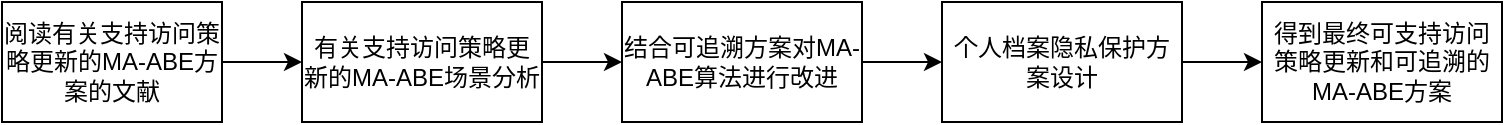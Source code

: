 <mxfile version="21.1.5" type="github">
  <diagram name="第 1 页" id="yEmyDrirjGPnJzBnCa3G">
    <mxGraphModel dx="1050" dy="485" grid="1" gridSize="10" guides="1" tooltips="1" connect="1" arrows="1" fold="1" page="1" pageScale="1" pageWidth="413" pageHeight="291" math="0" shadow="0">
      <root>
        <mxCell id="0" />
        <mxCell id="1" parent="0" />
        <mxCell id="_eXdS_FXE4OZuwJNZrEz-3" value="" style="edgeStyle=orthogonalEdgeStyle;rounded=0;orthogonalLoop=1;jettySize=auto;html=1;" parent="1" source="_eXdS_FXE4OZuwJNZrEz-1" target="_eXdS_FXE4OZuwJNZrEz-2" edge="1">
          <mxGeometry relative="1" as="geometry" />
        </mxCell>
        <mxCell id="_eXdS_FXE4OZuwJNZrEz-1" value="阅读有关支持访问策略更新的MA-ABE方案的文献" style="rounded=0;whiteSpace=wrap;html=1;" parent="1" vertex="1">
          <mxGeometry x="40" y="100" width="110" height="60" as="geometry" />
        </mxCell>
        <mxCell id="RYf09HJWVMhuBbowke3h-2" value="" style="edgeStyle=orthogonalEdgeStyle;rounded=0;orthogonalLoop=1;jettySize=auto;html=1;" edge="1" parent="1" source="_eXdS_FXE4OZuwJNZrEz-2" target="RYf09HJWVMhuBbowke3h-1">
          <mxGeometry relative="1" as="geometry" />
        </mxCell>
        <mxCell id="_eXdS_FXE4OZuwJNZrEz-2" value="有关支持访问策略更新的MA-ABE场景分析" style="whiteSpace=wrap;html=1;rounded=0;" parent="1" vertex="1">
          <mxGeometry x="190" y="100" width="120" height="60" as="geometry" />
        </mxCell>
        <mxCell id="RYf09HJWVMhuBbowke3h-4" value="" style="edgeStyle=orthogonalEdgeStyle;rounded=0;orthogonalLoop=1;jettySize=auto;html=1;" edge="1" parent="1" source="RYf09HJWVMhuBbowke3h-1" target="RYf09HJWVMhuBbowke3h-3">
          <mxGeometry relative="1" as="geometry" />
        </mxCell>
        <mxCell id="RYf09HJWVMhuBbowke3h-1" value="结合可追溯方案对MA-ABE算法进行改进" style="whiteSpace=wrap;html=1;rounded=0;" vertex="1" parent="1">
          <mxGeometry x="350" y="100" width="120" height="60" as="geometry" />
        </mxCell>
        <mxCell id="RYf09HJWVMhuBbowke3h-6" value="" style="edgeStyle=orthogonalEdgeStyle;rounded=0;orthogonalLoop=1;jettySize=auto;html=1;" edge="1" parent="1" source="RYf09HJWVMhuBbowke3h-3" target="RYf09HJWVMhuBbowke3h-5">
          <mxGeometry relative="1" as="geometry" />
        </mxCell>
        <mxCell id="RYf09HJWVMhuBbowke3h-3" value="个人档案隐私保护方案设计" style="whiteSpace=wrap;html=1;rounded=0;" vertex="1" parent="1">
          <mxGeometry x="510" y="100" width="120" height="60" as="geometry" />
        </mxCell>
        <mxCell id="RYf09HJWVMhuBbowke3h-5" value="得到最终可支持访问策略更新和可追溯的MA-ABE方案" style="whiteSpace=wrap;html=1;rounded=0;" vertex="1" parent="1">
          <mxGeometry x="670" y="100" width="120" height="60" as="geometry" />
        </mxCell>
      </root>
    </mxGraphModel>
  </diagram>
</mxfile>
